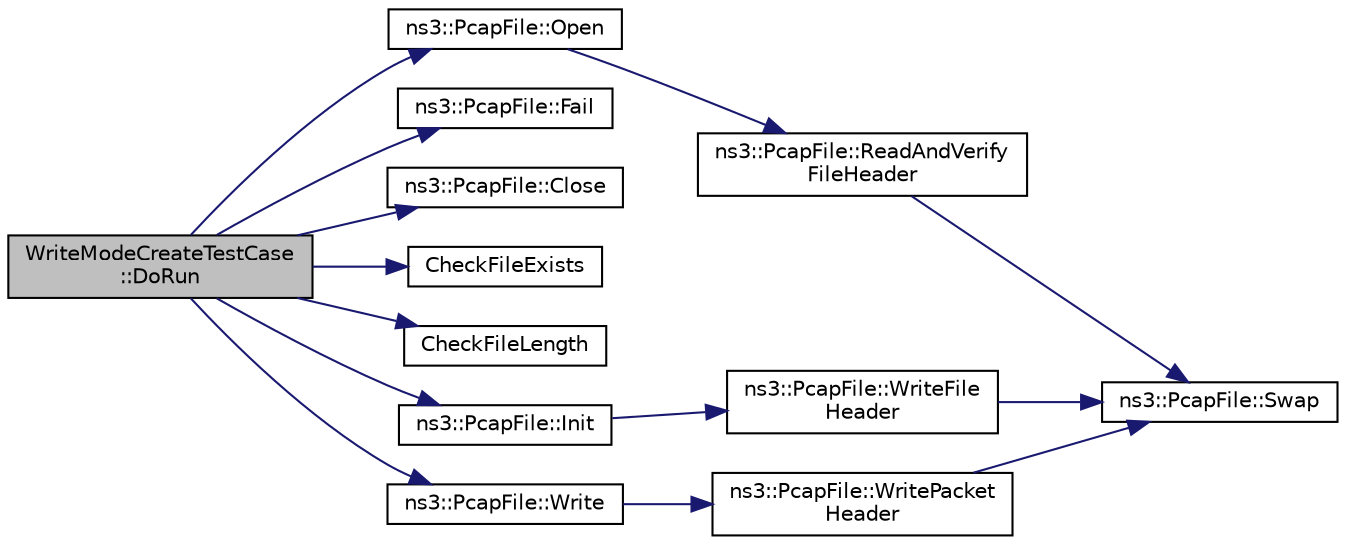 digraph "WriteModeCreateTestCase::DoRun"
{
  edge [fontname="Helvetica",fontsize="10",labelfontname="Helvetica",labelfontsize="10"];
  node [fontname="Helvetica",fontsize="10",shape=record];
  rankdir="LR";
  Node1 [label="WriteModeCreateTestCase\l::DoRun",height=0.2,width=0.4,color="black", fillcolor="grey75", style="filled", fontcolor="black"];
  Node1 -> Node2 [color="midnightblue",fontsize="10",style="solid"];
  Node2 [label="ns3::PcapFile::Open",height=0.2,width=0.4,color="black", fillcolor="white", style="filled",URL="$d3/da4/classns3_1_1PcapFile.html#a064e8494e28e823d0bb4e40549f9f483"];
  Node2 -> Node3 [color="midnightblue",fontsize="10",style="solid"];
  Node3 [label="ns3::PcapFile::ReadAndVerify\lFileHeader",height=0.2,width=0.4,color="black", fillcolor="white", style="filled",URL="$d3/da4/classns3_1_1PcapFile.html#aa73a9f58350e911c34bdac1071e60e10",tooltip="Read and verify a Pcap file header. "];
  Node3 -> Node4 [color="midnightblue",fontsize="10",style="solid"];
  Node4 [label="ns3::PcapFile::Swap",height=0.2,width=0.4,color="black", fillcolor="white", style="filled",URL="$d3/da4/classns3_1_1PcapFile.html#af5adf22a721473f1add1e002492f5587",tooltip="Swap a value byte order. "];
  Node1 -> Node5 [color="midnightblue",fontsize="10",style="solid"];
  Node5 [label="ns3::PcapFile::Fail",height=0.2,width=0.4,color="black", fillcolor="white", style="filled",URL="$d3/da4/classns3_1_1PcapFile.html#a2e00aa080890a0c9c3e9f5bd2d6c21d5"];
  Node1 -> Node6 [color="midnightblue",fontsize="10",style="solid"];
  Node6 [label="ns3::PcapFile::Close",height=0.2,width=0.4,color="black", fillcolor="white", style="filled",URL="$d3/da4/classns3_1_1PcapFile.html#ad3b6c28d464742ee1fa3a64628339a5b"];
  Node1 -> Node7 [color="midnightblue",fontsize="10",style="solid"];
  Node7 [label="CheckFileExists",height=0.2,width=0.4,color="black", fillcolor="white", style="filled",URL="$d3/dfa/pcap-file-test-suite_8cc.html#a4e90999451af2d85d014e610a7ab9d0b"];
  Node1 -> Node8 [color="midnightblue",fontsize="10",style="solid"];
  Node8 [label="CheckFileLength",height=0.2,width=0.4,color="black", fillcolor="white", style="filled",URL="$d3/dfa/pcap-file-test-suite_8cc.html#a6206c639b9ce76fb5ca2c548ce4a5935"];
  Node1 -> Node9 [color="midnightblue",fontsize="10",style="solid"];
  Node9 [label="ns3::PcapFile::Init",height=0.2,width=0.4,color="black", fillcolor="white", style="filled",URL="$d3/da4/classns3_1_1PcapFile.html#a80c8adea1baa66e3f730df2927b0fc9b"];
  Node9 -> Node10 [color="midnightblue",fontsize="10",style="solid"];
  Node10 [label="ns3::PcapFile::WriteFile\lHeader",height=0.2,width=0.4,color="black", fillcolor="white", style="filled",URL="$d3/da4/classns3_1_1PcapFile.html#a58124715fdc400c4ae0ff1c3ba8215ab",tooltip="Write a Pcap file header. "];
  Node10 -> Node4 [color="midnightblue",fontsize="10",style="solid"];
  Node1 -> Node11 [color="midnightblue",fontsize="10",style="solid"];
  Node11 [label="ns3::PcapFile::Write",height=0.2,width=0.4,color="black", fillcolor="white", style="filled",URL="$d3/da4/classns3_1_1PcapFile.html#a3920f5bae95ca0021875e6e9c2630ccf",tooltip="Write next packet to file. "];
  Node11 -> Node12 [color="midnightblue",fontsize="10",style="solid"];
  Node12 [label="ns3::PcapFile::WritePacket\lHeader",height=0.2,width=0.4,color="black", fillcolor="white", style="filled",URL="$d3/da4/classns3_1_1PcapFile.html#a49675e170416ab1665fea6883250bda3",tooltip="Write a Pcap packet header. "];
  Node12 -> Node4 [color="midnightblue",fontsize="10",style="solid"];
}
